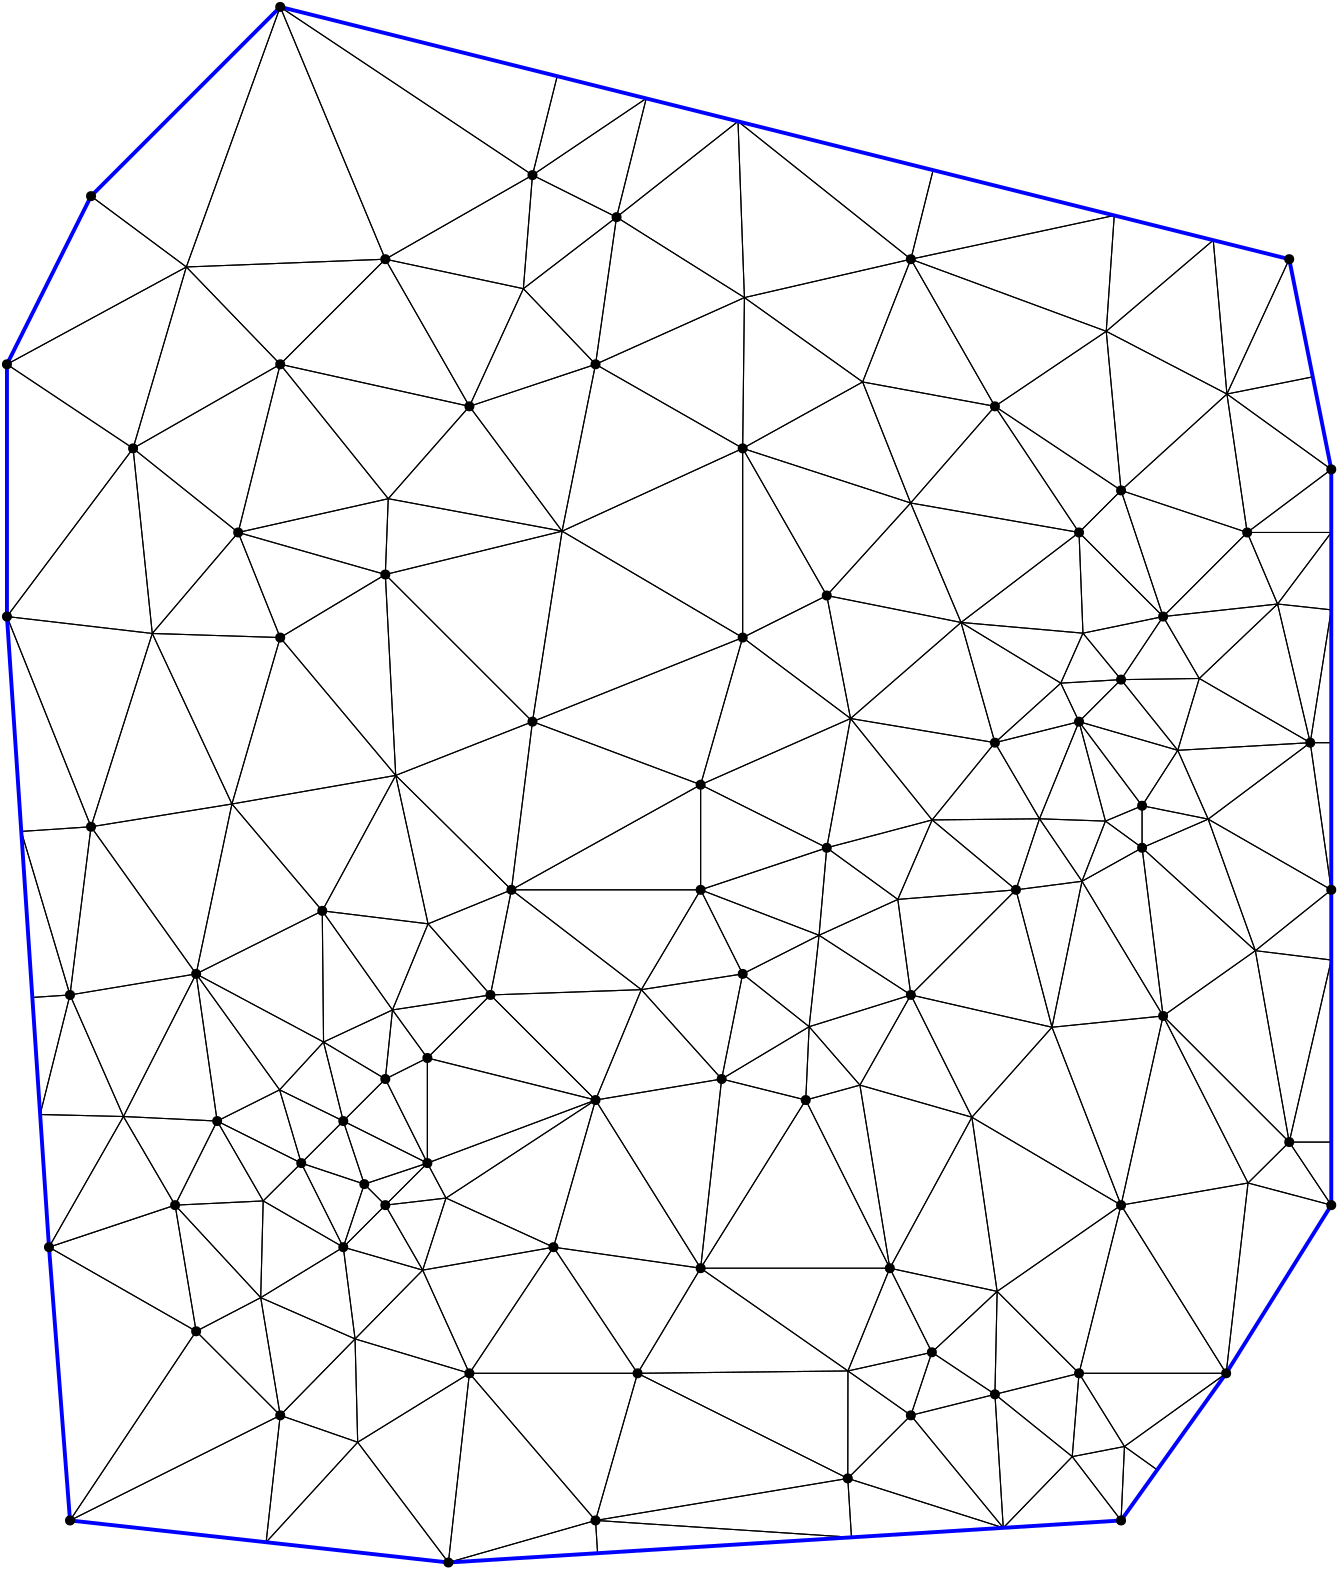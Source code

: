 <?xml version="1.0"?>
<!DOCTYPE ipe SYSTEM "ipe.dtd">
<ipe version="70218" creator="Ipe 7.2.24">
<info created="D:20221020151441" modified="D:20221020151441"/>
<ipestyle name="basic">
<symbol name="mark/disk(sx)" transformations="translations">
<path fill="sym-stroke">
0.6 0 0 0.6 0 0 e
</path>
</symbol>
<anglesize name="22.5 deg" value="22.5"/>
<anglesize name="30 deg" value="30"/>
<anglesize name="45 deg" value="45"/>
<anglesize name="60 deg" value="60"/>
<anglesize name="90 deg" value="90"/>
<arrowsize name="large" value="10"/>
<arrowsize name="small" value="5"/>
<arrowsize name="tiny" value="3"/>
<color name="blue" value="0 0 1"/>
<color name="gray" value="0.745"/>
<color name="green" value="0 1 0"/>
<color name="red" value="1 0 0"/>
<color name="pink" value="1 0.753 0.796"/>
<pen name="heavier" value="0.8"/>
<pen name="fat" value="1.4"/>
<pen name="ultrafat" value="2"/>
<gridsize name="16 pts (~6 mm)" value="16"/>
<gridsize name="32 pts (~12 mm)" value="32"/>
<gridsize name="4 pts" value="4"/>
<gridsize name="8 pts (~3 mm)" value="8"/>
<opacity name="10%" value="0.1"/>
<opacity name="25%" value="0.25"/>
<opacity name="50%" value="0.5"/>
<opacity name="75%" value="0.75"/>
<symbolsize name="large" value="5"/>
<symbolsize name="small" value="2"/>
<symbolsize name="tiny" value="1.1"/>
<textsize name="huge" value="\huge"/>
<textsize name="large" value="\large"/>
<textsize name="small" value="\small"/>
<textsize name="tiny" value="	iny"/>
<tiling name="falling" angle="-60" step="4" width="1"/>
<tiling name="rising" angle="30" step="4" width="1"/>
</ipestyle>
<page>
<layer name="hull"/>
<layer name="constraints"/>
<layer name="triangulation"/>
<layer name="obtuse"/>
<layer name="blub"/>
<layer name="problems"/>
<view layers="hull constraints triangulation obtuse blub" active="triangulation"/>
<path layer="triangulation" stroke="black">
152.216 400.649 m 
144.649 408.216 l 
</path>
<path layer="triangulation" stroke="black">
144.649 408.216 m 
137.081 385.514 l 
</path>
<path layer="triangulation" stroke="black">
137.081 385.514 m 
152.216 400.649 l 
</path>
<path layer="triangulation" stroke="black">
142.264 315.29 m 
174.919 272 l 
</path>
<path layer="triangulation" stroke="black">
174.919 272 m 
182.486 340.108 l 
</path>
<path layer="triangulation" stroke="black">
182.486 340.108 m 
142.264 315.29 l 
</path>
<path layer="triangulation" stroke="black">
109.303 279.291 m 
114.378 324.973 l 
</path>
<path layer="triangulation" stroke="black">
114.378 324.973 m 
38.7027 287.135 l 
</path>
<path layer="triangulation" stroke="black">
38.7027 287.135 m 
109.303 279.291 l 
</path>
<path layer="triangulation" stroke="black">
243.027 340.108 m 
182.486 340.108 l 
</path>
<path layer="triangulation" stroke="black">
182.486 340.108 m 
227.892 287.135 l 
</path>
<path layer="triangulation" stroke="black">
227.892 287.135 m 
243.027 340.108 l 
</path>
<path layer="triangulation" stroke="black">
399.503 310.113 m 
371.676 332.541 l 
</path>
<path layer="triangulation" stroke="black">
371.676 332.541 m 
374.679 284.485 l 
</path>
<path layer="triangulation" stroke="black">
374.679 284.485 m 
399.503 310.113 l 
</path>
<path layer="triangulation" stroke="black">
152.216 627.676 m 
205.189 574.703 l 
</path>
<path layer="triangulation" stroke="black">
205.189 574.703 m 
215.852 643.283 l 
</path>
<path layer="triangulation" stroke="black">
215.852 643.283 m 
152.216 627.676 l 
</path>
<path layer="triangulation" stroke="black">
107.354 367.35 m 
76.5405 400.649 l 
</path>
<path layer="triangulation" stroke="black">
76.5405 400.649 m 
84.1081 355.243 l 
</path>
<path layer="triangulation" stroke="black">
84.1081 355.243 m 
107.354 367.35 l 
</path>
<path layer="triangulation" stroke="black">
303.568 438.486 m 
273.297 446.054 l 
</path>
<path layer="triangulation" stroke="black">
273.297 446.054 m 
265.73 377.946 l 
</path>
<path layer="triangulation" stroke="black">
265.73 377.946 m 
303.568 438.486 l 
</path>
<path layer="triangulation" stroke="black">
212.757 385.514 m 
182.486 340.108 l 
</path>
<path layer="triangulation" stroke="black">
182.486 340.108 m 
243.027 340.108 l 
</path>
<path layer="triangulation" stroke="black">
243.027 340.108 m 
212.757 385.514 l 
</path>
<path layer="triangulation" stroke="black">
155.961 555.36 m 
197.622 514.162 l 
</path>
<path layer="triangulation" stroke="black">
197.622 514.162 m 
205.189 574.703 l 
</path>
<path layer="triangulation" stroke="black">
205.189 574.703 m 
155.961 555.36 l 
</path>
<path layer="triangulation" stroke="black">
84.1081 483.892 m 
38.7027 476.324 l 
</path>
<path layer="triangulation" stroke="black">
38.7027 476.324 m 
57.9382 432.55 l 
</path>
<path layer="triangulation" stroke="black">
57.9382 432.55 m 
84.1081 483.892 l 
</path>
<path layer="triangulation" stroke="black">
244.377 478.222 m 
273.297 446.054 l 
</path>
<path layer="triangulation" stroke="black">
273.297 446.054 m 
280.865 483.892 l 
</path>
<path layer="triangulation" stroke="black">
280.865 483.892 m 
244.377 478.222 l 
</path>
<path layer="triangulation" stroke="black">
114.153 442.157 m 
91.6757 430.919 l 
</path>
<path layer="triangulation" stroke="black">
91.6757 430.919 m 
121.946 415.784 l 
</path>
<path layer="triangulation" stroke="black">
121.946 415.784 m 
114.153 442.157 l 
</path>
<path layer="triangulation" stroke="black">
363.381 432.293 m 
392.217 464.688 l 
</path>
<path layer="triangulation" stroke="black">
392.217 464.688 m 
341.405 476.324 l 
</path>
<path layer="triangulation" stroke="black">
341.405 476.324 m 
363.381 432.293 l 
</path>
<path layer="triangulation" stroke="black">
141.322 352.489 m 
107.354 367.35 l 
</path>
<path layer="triangulation" stroke="black">
107.354 367.35 m 
114.378 324.973 l 
</path>
<path layer="triangulation" stroke="black">
114.378 324.973 m 
141.322 352.489 l 
</path>
<path layer="triangulation" stroke="black">
61.4054 673.081 m 
114.378 703.351 l 
</path>
<path layer="triangulation" stroke="black">
114.378 703.351 m 
80.5808 738.391 l 
</path>
<path layer="triangulation" stroke="black">
80.5808 738.391 m 
61.4054 673.081 l 
</path>
<path layer="triangulation" stroke="black">
16 703.351 m 
16 612.541 l 
</path>
<path layer="triangulation" stroke="black">
16 612.541 m 
61.4054 673.081 l 
</path>
<path layer="triangulation" stroke="black">
61.4054 673.081 m 
16 703.351 l 
</path>
<path layer="triangulation" stroke="black">
411.747 715.225 m 
371.676 688.216 l 
</path>
<path layer="triangulation" stroke="black">
371.676 688.216 m 
417.081 657.946 l 
</path>
<path layer="triangulation" stroke="black">
417.081 657.946 m 
411.747 715.225 l 
</path>
<path layer="triangulation" stroke="black">
235.459 756.324 m 
279.183 790.799 l 
</path>
<path layer="triangulation" stroke="black">
279.183 790.799 m 
246.143 799.059 l 
</path>
<path layer="triangulation" stroke="black">
246.143 799.059 m 
235.459 756.324 l 
</path>
<path layer="triangulation" stroke="black">
244.377 478.222 m 
280.865 483.892 l 
</path>
<path layer="triangulation" stroke="black">
280.865 483.892 m 
265.73 514.162 l 
</path>
<path layer="triangulation" stroke="black">
265.73 514.162 m 
244.377 478.222 l 
</path>
<path layer="triangulation" stroke="black">
281.491 727.367 m 
280.865 673.081 l 
</path>
<path layer="triangulation" stroke="black">
280.865 673.081 m 
324.05 696.991 l 
</path>
<path layer="triangulation" stroke="black">
324.05 696.991 m 
281.491 727.367 l 
</path>
<path layer="triangulation" stroke="black">
455.195 692.655 m 
477.622 741.189 l 
</path>
<path layer="triangulation" stroke="black">
477.622 741.189 m 
450.268 748.028 l 
</path>
<path layer="triangulation" stroke="black">
450.268 748.028 m 
455.195 692.655 l 
</path>
<path layer="triangulation" stroke="black">
437.498 564.387 m 
448.443 539.614 l 
</path>
<path layer="triangulation" stroke="black">
448.443 539.614 m 
485.189 567.135 l 
</path>
<path layer="triangulation" stroke="black">
485.189 567.135 m 
437.498 564.387 l 
</path>
<path layer="triangulation" stroke="black">
473.421 617.056 m 
492.757 614.953 l 
</path>
<path layer="triangulation" stroke="black">
492.757 614.953 m 
492.757 642.811 l 
</path>
<path layer="triangulation" stroke="black">
492.757 642.811 m 
473.421 617.056 l 
</path>
<path layer="triangulation" stroke="black">
341.329 653.423 m 
324.05 696.991 l 
</path>
<path layer="triangulation" stroke="black">
324.05 696.991 m 
280.865 673.081 l 
</path>
<path layer="triangulation" stroke="black">
280.865 673.081 m 
341.329 653.423 l 
</path>
<path layer="triangulation" stroke="black">
455.195 692.655 m 
492.757 665.514 l 
</path>
<path layer="triangulation" stroke="black">
492.757 665.514 m 
486.093 698.834 l 
</path>
<path layer="triangulation" stroke="black">
486.093 698.834 m 
455.195 692.655 l 
</path>
<path layer="triangulation" stroke="black">
167.351 453.622 m 
167.351 415.784 l 
</path>
<path layer="triangulation" stroke="black">
167.351 415.784 m 
227.892 438.486 l 
</path>
<path layer="triangulation" stroke="black">
227.892 438.486 m 
167.351 453.622 l 
</path>
<path layer="triangulation" stroke="black">
265.73 377.946 m 
333.838 377.946 l 
</path>
<path layer="triangulation" stroke="black">
333.838 377.946 m 
303.568 438.486 l 
</path>
<path layer="triangulation" stroke="black">
303.568 438.486 m 
265.73 377.946 l 
</path>
<path layer="triangulation" stroke="black">
401.946 340.108 m 
417.081 400.649 l 
</path>
<path layer="triangulation" stroke="black">
417.081 400.649 m 
372.468 369.595 l 
</path>
<path layer="triangulation" stroke="black">
372.468 369.595 m 
401.946 340.108 l 
</path>
<path layer="triangulation" stroke="black">
318.76 340.957 m 
318.703 302.27 l 
</path>
<path layer="triangulation" stroke="black">
318.703 302.27 m 
341.405 324.973 l 
</path>
<path layer="triangulation" stroke="black">
341.405 324.973 m 
318.76 340.957 l 
</path>
<path layer="triangulation" stroke="black">
372.468 369.595 m 
333.838 377.946 l 
</path>
<path layer="triangulation" stroke="black">
333.838 377.946 m 
348.973 347.676 l 
</path>
<path layer="triangulation" stroke="black">
348.973 347.676 m 
372.468 369.595 l 
</path>
<path layer="triangulation" stroke="black">
401.946 340.108 m 
372.468 369.595 l 
</path>
<path layer="triangulation" stroke="black">
372.468 369.595 m 
371.676 332.541 l 
</path>
<path layer="triangulation" stroke="black">
371.676 332.541 m 
401.946 340.108 l 
</path>
<path layer="triangulation" stroke="black">
318.76 340.957 m 
265.73 377.946 l 
</path>
<path layer="triangulation" stroke="black">
265.73 377.946 m 
243.027 340.108 l 
</path>
<path layer="triangulation" stroke="black">
243.027 340.108 m 
318.76 340.957 l 
</path>
<path layer="triangulation" stroke="black">
84.1081 355.243 m 
38.7027 287.135 l 
</path>
<path layer="triangulation" stroke="black">
38.7027 287.135 m 
114.378 324.973 l 
</path>
<path layer="triangulation" stroke="black">
114.378 324.973 m 
84.1081 355.243 l 
</path>
<path layer="triangulation" stroke="black">
165.669 377.249 m 
141.322 352.489 l 
</path>
<path layer="triangulation" stroke="black">
141.322 352.489 m 
182.486 340.108 l 
</path>
<path layer="triangulation" stroke="black">
182.486 340.108 m 
165.669 377.249 l 
</path>
<path layer="triangulation" stroke="black">
91.6757 430.919 m 
84.1081 483.892 l 
</path>
<path layer="triangulation" stroke="black">
84.1081 483.892 m 
57.9382 432.55 l 
</path>
<path layer="triangulation" stroke="black">
57.9382 432.55 m 
91.6757 430.919 l 
</path>
<path layer="triangulation" stroke="black">
57.9382 432.55 m 
31.1351 385.514 l 
</path>
<path layer="triangulation" stroke="black">
31.1351 385.514 m 
76.5405 400.649 l 
</path>
<path layer="triangulation" stroke="black">
76.5405 400.649 m 
57.9382 432.55 l 
</path>
<path layer="triangulation" stroke="black">
31.1351 385.514 m 
84.1081 355.243 l 
</path>
<path layer="triangulation" stroke="black">
84.1081 355.243 m 
76.5405 400.649 l 
</path>
<path layer="triangulation" stroke="black">
76.5405 400.649 m 
31.1351 385.514 l 
</path>
<path layer="triangulation" stroke="black">
31.1351 385.514 m 
38.7027 287.135 l 
</path>
<path layer="triangulation" stroke="black">
38.7027 287.135 m 
84.1081 355.243 l 
</path>
<path layer="triangulation" stroke="black">
84.1081 355.243 m 
31.1351 385.514 l 
</path>
<path layer="triangulation" stroke="black">
165.669 377.249 m 
174.058 403.198 l 
</path>
<path layer="triangulation" stroke="black">
174.058 403.198 m 
152.216 400.649 l 
</path>
<path layer="triangulation" stroke="black">
152.216 400.649 m 
165.669 377.249 l 
</path>
<path layer="triangulation" stroke="black">
108.247 402.167 m 
76.5405 400.649 l 
</path>
<path layer="triangulation" stroke="black">
76.5405 400.649 m 
107.354 367.35 l 
</path>
<path layer="triangulation" stroke="black">
107.354 367.35 m 
108.247 402.167 l 
</path>
<path layer="triangulation" stroke="black">
273.297 446.054 m 
227.892 438.486 l 
</path>
<path layer="triangulation" stroke="black">
227.892 438.486 m 
265.73 377.946 l 
</path>
<path layer="triangulation" stroke="black">
265.73 377.946 m 
273.297 446.054 l 
</path>
<path layer="triangulation" stroke="black">
167.351 453.622 m 
152.216 446.054 l 
</path>
<path layer="triangulation" stroke="black">
152.216 446.054 m 
167.351 415.784 l 
</path>
<path layer="triangulation" stroke="black">
167.351 415.784 m 
167.351 453.622 l 
</path>
<path layer="triangulation" stroke="black">
318.76 340.957 m 
243.027 340.108 l 
</path>
<path layer="triangulation" stroke="black">
243.027 340.108 m 
318.703 302.27 l 
</path>
<path layer="triangulation" stroke="black">
318.703 302.27 m 
318.76 340.957 l 
</path>
<path layer="triangulation" stroke="black">
182.486 340.108 m 
174.919 272 l 
</path>
<path layer="triangulation" stroke="black">
174.919 272 m 
227.892 287.135 l 
</path>
<path layer="triangulation" stroke="black">
227.892 287.135 m 
182.486 340.108 l 
</path>
<path layer="triangulation" stroke="black">
154.79 470.926 m 
152.216 446.054 l 
</path>
<path layer="triangulation" stroke="black">
152.216 446.054 m 
167.351 453.622 l 
</path>
<path layer="triangulation" stroke="black">
167.351 453.622 m 
154.79 470.926 l 
</path>
<path layer="triangulation" stroke="black">
167.599 501.922 m 
190.054 476.324 l 
</path>
<path layer="triangulation" stroke="black">
190.054 476.324 m 
197.622 514.162 l 
</path>
<path layer="triangulation" stroke="black">
197.622 514.162 m 
167.599 501.922 l 
</path>
<path layer="triangulation" stroke="black">
167.351 453.622 m 
227.892 438.486 l 
</path>
<path layer="triangulation" stroke="black">
227.892 438.486 m 
190.054 476.324 l 
</path>
<path layer="triangulation" stroke="black">
190.054 476.324 m 
167.351 453.622 l 
</path>
<path layer="triangulation" stroke="black">
212.757 385.514 m 
265.73 377.946 l 
</path>
<path layer="triangulation" stroke="black">
265.73 377.946 m 
227.892 438.486 l 
</path>
<path layer="triangulation" stroke="black">
227.892 438.486 m 
212.757 385.514 l 
</path>
<path layer="triangulation" stroke="black">
174.058 403.198 m 
212.757 385.514 l 
</path>
<path layer="triangulation" stroke="black">
212.757 385.514 m 
227.892 438.486 l 
</path>
<path layer="triangulation" stroke="black">
227.892 438.486 m 
174.058 403.198 l 
</path>
<path layer="triangulation" stroke="black">
174.058 403.198 m 
227.892 438.486 l 
</path>
<path layer="triangulation" stroke="black">
227.892 438.486 m 
167.351 415.784 l 
</path>
<path layer="triangulation" stroke="black">
167.351 415.784 m 
174.058 403.198 l 
</path>
<path layer="triangulation" stroke="black">
141.322 352.489 m 
165.669 377.249 l 
</path>
<path layer="triangulation" stroke="black">
165.669 377.249 m 
137.081 385.514 l 
</path>
<path layer="triangulation" stroke="black">
137.081 385.514 m 
141.322 352.489 l 
</path>
<path layer="triangulation" stroke="black">
167.351 415.784 m 
152.216 446.054 l 
</path>
<path layer="triangulation" stroke="black">
152.216 446.054 m 
137.081 430.919 l 
</path>
<path layer="triangulation" stroke="black">
137.081 430.919 m 
167.351 415.784 l 
</path>
<path layer="triangulation" stroke="black">
121.946 415.784 m 
144.649 408.216 l 
</path>
<path layer="triangulation" stroke="black">
144.649 408.216 m 
137.081 430.919 l 
</path>
<path layer="triangulation" stroke="black">
137.081 430.919 m 
121.946 415.784 l 
</path>
<path layer="triangulation" stroke="black">
152.216 400.649 m 
167.351 415.784 l 
</path>
<path layer="triangulation" stroke="black">
167.351 415.784 m 
144.649 408.216 l 
</path>
<path layer="triangulation" stroke="black">
144.649 408.216 m 
152.216 400.649 l 
</path>
<path layer="triangulation" stroke="black">
121.946 415.784 m 
137.081 430.919 l 
</path>
<path layer="triangulation" stroke="black">
137.081 430.919 m 
114.153 442.157 l 
</path>
<path layer="triangulation" stroke="black">
114.153 442.157 m 
121.946 415.784 l 
</path>
<path layer="triangulation" stroke="black">
144.649 408.216 m 
167.351 415.784 l 
</path>
<path layer="triangulation" stroke="black">
167.351 415.784 m 
137.081 430.919 l 
</path>
<path layer="triangulation" stroke="black">
137.081 430.919 m 
144.649 408.216 l 
</path>
<path layer="triangulation" stroke="black">
76.5405 400.649 m 
108.247 402.167 l 
</path>
<path layer="triangulation" stroke="black">
108.247 402.167 m 
91.6757 430.919 l 
</path>
<path layer="triangulation" stroke="black">
91.6757 430.919 m 
76.5405 400.649 l 
</path>
<path layer="triangulation" stroke="black">
137.081 385.514 m 
144.649 408.216 l 
</path>
<path layer="triangulation" stroke="black">
144.649 408.216 m 
121.946 415.784 l 
</path>
<path layer="triangulation" stroke="black">
121.946 415.784 m 
137.081 385.514 l 
</path>
<path layer="triangulation" stroke="black">
16 612.541 m 
21.1567 535.191 l 
</path>
<path layer="triangulation" stroke="black">
21.1567 535.191 m 
46.2703 536.865 l 
</path>
<path layer="triangulation" stroke="black">
46.2703 536.865 m 
16 612.541 l 
</path>
<path layer="triangulation" stroke="black">
27.951 433.275 m 
31.1351 385.514 l 
</path>
<path layer="triangulation" stroke="black">
31.1351 385.514 m 
57.9382 432.55 l 
</path>
<path layer="triangulation" stroke="black">
57.9382 432.55 m 
27.951 433.275 l 
</path>
<path layer="triangulation" stroke="black">
167.599 501.922 m 
154.79 470.926 l 
</path>
<path layer="triangulation" stroke="black">
154.79 470.926 m 
190.054 476.324 l 
</path>
<path layer="triangulation" stroke="black">
190.054 476.324 m 
167.599 501.922 l 
</path>
<path layer="triangulation" stroke="black">
80.5808 738.391 m 
152.216 741.189 l 
</path>
<path layer="triangulation" stroke="black">
152.216 741.189 m 
114.378 832 l 
</path>
<path layer="triangulation" stroke="black">
114.378 832 m 
80.5808 738.391 l 
</path>
<path layer="triangulation" stroke="black">
154.79 470.926 m 
129.514 506.595 l 
</path>
<path layer="triangulation" stroke="black">
129.514 506.595 m 
129.977 459.371 l 
</path>
<path layer="triangulation" stroke="black">
129.977 459.371 m 
154.79 470.926 l 
</path>
<path layer="triangulation" stroke="black">
46.2703 536.865 m 
38.7027 476.324 l 
</path>
<path layer="triangulation" stroke="black">
38.7027 476.324 m 
84.1081 483.892 l 
</path>
<path layer="triangulation" stroke="black">
84.1081 483.892 m 
46.2703 536.865 l 
</path>
<path layer="triangulation" stroke="black">
68.3226 606.445 m 
16 612.541 l 
</path>
<path layer="triangulation" stroke="black">
16 612.541 m 
46.2703 536.865 l 
</path>
<path layer="triangulation" stroke="black">
46.2703 536.865 m 
68.3226 606.445 l 
</path>
<path layer="triangulation" stroke="black">
68.3226 606.445 m 
61.4054 673.081 l 
</path>
<path layer="triangulation" stroke="black">
61.4054 673.081 m 
16 612.541 l 
</path>
<path layer="triangulation" stroke="black">
16 612.541 m 
68.3226 606.445 l 
</path>
<path layer="triangulation" stroke="black">
152.216 741.189 m 
205.189 771.459 l 
</path>
<path layer="triangulation" stroke="black">
205.189 771.459 m 
114.378 832 l 
</path>
<path layer="triangulation" stroke="black">
114.378 832 m 
152.216 741.189 l 
</path>
<path layer="triangulation" stroke="black">
99.2432 642.811 m 
114.378 703.351 l 
</path>
<path layer="triangulation" stroke="black">
114.378 703.351 m 
61.4054 673.081 l 
</path>
<path layer="triangulation" stroke="black">
61.4054 673.081 m 
99.2432 642.811 l 
</path>
<path layer="triangulation" stroke="black">
201.912 730.567 m 
227.892 703.351 l 
</path>
<path layer="triangulation" stroke="black">
227.892 703.351 m 
235.459 756.324 l 
</path>
<path layer="triangulation" stroke="black">
235.459 756.324 m 
201.912 730.567 l 
</path>
<path layer="triangulation" stroke="black">
80.5808 738.391 m 
16 703.351 l 
</path>
<path layer="triangulation" stroke="black">
16 703.351 m 
61.4054 673.081 l 
</path>
<path layer="triangulation" stroke="black">
61.4054 673.081 m 
80.5808 738.391 l 
</path>
<path layer="triangulation" stroke="black">
152.216 741.189 m 
182.486 688.216 l 
</path>
<path layer="triangulation" stroke="black">
182.486 688.216 m 
201.912 730.567 l 
</path>
<path layer="triangulation" stroke="black">
201.912 730.567 m 
152.216 741.189 l 
</path>
<path layer="triangulation" stroke="black">
205.189 574.703 m 
265.73 552 l 
</path>
<path layer="triangulation" stroke="black">
265.73 552 m 
280.865 604.973 l 
</path>
<path layer="triangulation" stroke="black">
280.865 604.973 m 
205.189 574.703 l 
</path>
<path layer="triangulation" stroke="black">
46.2703 763.892 m 
80.5808 738.391 l 
</path>
<path layer="triangulation" stroke="black">
80.5808 738.391 m 
114.378 832 l 
</path>
<path layer="triangulation" stroke="black">
114.378 832 m 
46.2703 763.892 l 
</path>
<path layer="triangulation" stroke="black">
114.378 703.351 m 
182.486 688.216 l 
</path>
<path layer="triangulation" stroke="black">
182.486 688.216 m 
152.216 741.189 l 
</path>
<path layer="triangulation" stroke="black">
152.216 741.189 m 
114.378 703.351 l 
</path>
<path layer="triangulation" stroke="black">
99.2432 642.811 m 
152.216 627.676 l 
</path>
<path layer="triangulation" stroke="black">
152.216 627.676 m 
153.267 654.969 l 
</path>
<path layer="triangulation" stroke="black">
153.267 654.969 m 
99.2432 642.811 l 
</path>
<path layer="triangulation" stroke="black">
244.377 478.222 m 
190.054 476.324 l 
</path>
<path layer="triangulation" stroke="black">
190.054 476.324 m 
227.892 438.486 l 
</path>
<path layer="triangulation" stroke="black">
227.892 438.486 m 
244.377 478.222 l 
</path>
<path layer="triangulation" stroke="black">
153.267 654.969 m 
152.216 627.676 l 
</path>
<path layer="triangulation" stroke="black">
152.216 627.676 m 
215.852 643.283 l 
</path>
<path layer="triangulation" stroke="black">
215.852 643.283 m 
153.267 654.969 l 
</path>
<path layer="triangulation" stroke="black">
129.514 506.595 m 
96.9955 545.066 l 
</path>
<path layer="triangulation" stroke="black">
96.9955 545.066 m 
84.1081 483.892 l 
</path>
<path layer="triangulation" stroke="black">
84.1081 483.892 m 
129.514 506.595 l 
</path>
<path layer="triangulation" stroke="black">
99.2432 642.811 m 
114.378 604.973 l 
</path>
<path layer="triangulation" stroke="black">
114.378 604.973 m 
152.216 627.676 l 
</path>
<path layer="triangulation" stroke="black">
152.216 627.676 m 
99.2432 642.811 l 
</path>
<path layer="triangulation" stroke="black">
99.2432 642.811 m 
61.4054 673.081 l 
</path>
<path layer="triangulation" stroke="black">
61.4054 673.081 m 
68.3226 606.445 l 
</path>
<path layer="triangulation" stroke="black">
68.3226 606.445 m 
99.2432 642.811 l 
</path>
<path layer="triangulation" stroke="black">
215.852 643.283 m 
205.189 574.703 l 
</path>
<path layer="triangulation" stroke="black">
205.189 574.703 m 
280.865 604.973 l 
</path>
<path layer="triangulation" stroke="black">
280.865 604.973 m 
215.852 643.283 l 
</path>
<path layer="triangulation" stroke="black">
152.216 627.676 m 
114.378 604.973 l 
</path>
<path layer="triangulation" stroke="black">
114.378 604.973 m 
155.961 555.36 l 
</path>
<path layer="triangulation" stroke="black">
155.961 555.36 m 
152.216 627.676 l 
</path>
<path layer="triangulation" stroke="black">
244.377 478.222 m 
197.622 514.162 l 
</path>
<path layer="triangulation" stroke="black">
197.622 514.162 m 
190.054 476.324 l 
</path>
<path layer="triangulation" stroke="black">
190.054 476.324 m 
244.377 478.222 l 
</path>
<path layer="triangulation" stroke="black">
155.961 555.36 m 
114.378 604.973 l 
</path>
<path layer="triangulation" stroke="black">
114.378 604.973 m 
96.9955 545.066 l 
</path>
<path layer="triangulation" stroke="black">
96.9955 545.066 m 
155.961 555.36 l 
</path>
<path layer="triangulation" stroke="black">
96.9955 545.066 m 
129.514 506.595 l 
</path>
<path layer="triangulation" stroke="black">
129.514 506.595 m 
155.961 555.36 l 
</path>
<path layer="triangulation" stroke="black">
155.961 555.36 m 
96.9955 545.066 l 
</path>
<path layer="triangulation" stroke="black">
84.1081 483.892 m 
114.153 442.157 l 
</path>
<path layer="triangulation" stroke="black">
114.153 442.157 m 
129.977 459.371 l 
</path>
<path layer="triangulation" stroke="black">
129.977 459.371 m 
84.1081 483.892 l 
</path>
<path layer="triangulation" stroke="black">
403.364 606.556 m 
401.946 642.811 l 
</path>
<path layer="triangulation" stroke="black">
401.946 642.811 m 
359.478 610.415 l 
</path>
<path layer="triangulation" stroke="black">
359.478 610.415 m 
403.364 606.556 l 
</path>
<path layer="triangulation" stroke="black">
323.07 443.859 m 
304.791 464.885 l 
</path>
<path layer="triangulation" stroke="black">
304.791 464.885 m 
303.568 438.486 l 
</path>
<path layer="triangulation" stroke="black">
303.568 438.486 m 
323.07 443.859 l 
</path>
<path layer="triangulation" stroke="black">
319.693 575.836 m 
265.73 552 l 
</path>
<path layer="triangulation" stroke="black">
265.73 552 m 
311.135 529.297 l 
</path>
<path layer="triangulation" stroke="black">
311.135 529.297 m 
319.693 575.836 l 
</path>
<path layer="triangulation" stroke="black">
205.189 574.703 m 
197.622 514.162 l 
</path>
<path layer="triangulation" stroke="black">
197.622 514.162 m 
265.73 552 l 
</path>
<path layer="triangulation" stroke="black">
265.73 552 m 
205.189 574.703 l 
</path>
<path layer="triangulation" stroke="black">
359.478 610.415 m 
311.135 620.108 l 
</path>
<path layer="triangulation" stroke="black">
311.135 620.108 m 
319.693 575.836 l 
</path>
<path layer="triangulation" stroke="black">
319.693 575.836 m 
359.478 610.415 l 
</path>
<path layer="triangulation" stroke="black">
227.892 703.351 m 
182.486 688.216 l 
</path>
<path layer="triangulation" stroke="black">
182.486 688.216 m 
215.852 643.283 l 
</path>
<path layer="triangulation" stroke="black">
215.852 643.283 m 
227.892 703.351 l 
</path>
<path layer="triangulation" stroke="black">
280.865 604.973 m 
311.135 620.108 l 
</path>
<path layer="triangulation" stroke="black">
311.135 620.108 m 
280.865 673.081 l 
</path>
<path layer="triangulation" stroke="black">
280.865 673.081 m 
280.865 604.973 l 
</path>
<path layer="triangulation" stroke="black">
280.865 604.973 m 
265.73 552 l 
</path>
<path layer="triangulation" stroke="black">
265.73 552 m 
319.693 575.836 l 
</path>
<path layer="triangulation" stroke="black">
319.693 575.836 m 
280.865 604.973 l 
</path>
<path layer="triangulation" stroke="black">
215.852 643.283 m 
280.865 673.081 l 
</path>
<path layer="triangulation" stroke="black">
280.865 673.081 m 
227.892 703.351 l 
</path>
<path layer="triangulation" stroke="black">
227.892 703.351 m 
215.852 643.283 l 
</path>
<path layer="triangulation" stroke="black">
492.757 665.514 m 
455.195 692.655 l 
</path>
<path layer="triangulation" stroke="black">
455.195 692.655 m 
462.486 642.811 l 
</path>
<path layer="triangulation" stroke="black">
462.486 642.811 m 
492.757 665.514 l 
</path>
<path layer="triangulation" stroke="black">
414.63 756.937 m 
341.405 741.189 l 
</path>
<path layer="triangulation" stroke="black">
341.405 741.189 m 
411.747 715.225 l 
</path>
<path layer="triangulation" stroke="black">
411.747 715.225 m 
414.63 756.937 l 
</path>
<path layer="triangulation" stroke="black">
281.491 727.367 m 
227.892 703.351 l 
</path>
<path layer="triangulation" stroke="black">
227.892 703.351 m 
280.865 673.081 l 
</path>
<path layer="triangulation" stroke="black">
280.865 673.081 m 
281.491 727.367 l 
</path>
<path layer="triangulation" stroke="black">
281.491 727.367 m 
235.459 756.324 l 
</path>
<path layer="triangulation" stroke="black">
235.459 756.324 m 
227.892 703.351 l 
</path>
<path layer="triangulation" stroke="black">
227.892 703.351 m 
281.491 727.367 l 
</path>
<path layer="triangulation" stroke="black">
205.189 771.459 m 
201.912 730.567 l 
</path>
<path layer="triangulation" stroke="black">
201.912 730.567 m 
235.459 756.324 l 
</path>
<path layer="triangulation" stroke="black">
235.459 756.324 m 
205.189 771.459 l 
</path>
<path layer="triangulation" stroke="black">
492.757 642.811 m 
492.757 665.514 l 
</path>
<path layer="triangulation" stroke="black">
492.757 665.514 m 
462.486 642.811 l 
</path>
<path layer="triangulation" stroke="black">
462.486 642.811 m 
492.757 642.811 l 
</path>
<path layer="triangulation" stroke="black">
324.05 696.991 m 
371.676 688.216 l 
</path>
<path layer="triangulation" stroke="black">
371.676 688.216 m 
341.405 741.189 l 
</path>
<path layer="triangulation" stroke="black">
341.405 741.189 m 
324.05 696.991 l 
</path>
<path layer="triangulation" stroke="black">
341.329 653.423 m 
359.478 610.415 l 
</path>
<path layer="triangulation" stroke="black">
359.478 610.415 m 
401.946 642.811 l 
</path>
<path layer="triangulation" stroke="black">
401.946 642.811 m 
341.329 653.423 l 
</path>
<path layer="triangulation" stroke="black">
403.364 606.556 m 
417.081 589.838 l 
</path>
<path layer="triangulation" stroke="black">
417.081 589.838 m 
432.216 612.541 l 
</path>
<path layer="triangulation" stroke="black">
432.216 612.541 m 
403.364 606.556 l 
</path>
<path layer="triangulation" stroke="black">
417.081 657.946 m 
371.676 688.216 l 
</path>
<path layer="triangulation" stroke="black">
371.676 688.216 m 
401.946 642.811 l 
</path>
<path layer="triangulation" stroke="black">
401.946 642.811 m 
417.081 657.946 l 
</path>
<path layer="triangulation" stroke="black">
401.946 642.811 m 
432.216 612.541 l 
</path>
<path layer="triangulation" stroke="black">
432.216 612.541 m 
417.081 657.946 l 
</path>
<path layer="triangulation" stroke="black">
417.081 657.946 m 
401.946 642.811 l 
</path>
<path layer="triangulation" stroke="black">
437.498 564.387 m 
417.081 589.838 l 
</path>
<path layer="triangulation" stroke="black">
417.081 589.838 m 
401.946 574.703 l 
</path>
<path layer="triangulation" stroke="black">
401.946 574.703 m 
437.498 564.387 l 
</path>
<path layer="triangulation" stroke="black">
401.946 574.703 m 
424.649 544.432 l 
</path>
<path layer="triangulation" stroke="black">
424.649 544.432 m 
437.498 564.387 l 
</path>
<path layer="triangulation" stroke="black">
437.498 564.387 m 
401.946 574.703 l 
</path>
<path layer="triangulation" stroke="black">
462.486 642.811 m 
417.081 657.946 l 
</path>
<path layer="triangulation" stroke="black">
417.081 657.946 m 
432.216 612.541 l 
</path>
<path layer="triangulation" stroke="black">
432.216 612.541 m 
462.486 642.811 l 
</path>
<path layer="triangulation" stroke="black">
473.421 617.056 m 
485.189 567.135 l 
</path>
<path layer="triangulation" stroke="black">
485.189 567.135 m 
492.757 614.953 l 
</path>
<path layer="triangulation" stroke="black">
492.757 614.953 m 
473.421 617.056 l 
</path>
<path layer="triangulation" stroke="black">
448.443 539.614 m 
492.757 514.162 l 
</path>
<path layer="triangulation" stroke="black">
492.757 514.162 m 
485.189 567.135 l 
</path>
<path layer="triangulation" stroke="black">
485.189 567.135 m 
448.443 539.614 l 
</path>
<path layer="triangulation" stroke="black">
403.364 606.556 m 
359.478 610.415 l 
</path>
<path layer="triangulation" stroke="black">
359.478 610.415 m 
395.378 588.572 l 
</path>
<path layer="triangulation" stroke="black">
395.378 588.572 m 
403.364 606.556 l 
</path>
<path layer="triangulation" stroke="black">
311.135 529.297 m 
265.73 552 l 
</path>
<path layer="triangulation" stroke="black">
265.73 552 m 
265.73 514.162 l 
</path>
<path layer="triangulation" stroke="black">
265.73 514.162 m 
311.135 529.297 l 
</path>
<path layer="triangulation" stroke="black">
371.676 567.135 m 
387.714 539.735 l 
</path>
<path layer="triangulation" stroke="black">
387.714 539.735 m 
401.946 574.703 l 
</path>
<path layer="triangulation" stroke="black">
401.946 574.703 m 
371.676 567.135 l 
</path>
<path layer="triangulation" stroke="black">
424.649 529.297 m 
448.443 539.614 l 
</path>
<path layer="triangulation" stroke="black">
448.443 539.614 m 
424.649 544.432 l 
</path>
<path layer="triangulation" stroke="black">
424.649 544.432 m 
424.649 529.297 l 
</path>
<path layer="triangulation" stroke="black">
465.429 492.257 m 
448.443 539.614 l 
</path>
<path layer="triangulation" stroke="black">
448.443 539.614 m 
424.649 529.297 l 
</path>
<path layer="triangulation" stroke="black">
424.649 529.297 m 
465.429 492.257 l 
</path>
<path layer="triangulation" stroke="black">
387.714 539.735 m 
371.676 567.135 l 
</path>
<path layer="triangulation" stroke="black">
371.676 567.135 m 
349.059 539.324 l 
</path>
<path layer="triangulation" stroke="black">
349.059 539.324 m 
387.714 539.735 l 
</path>
<path layer="triangulation" stroke="black">
492.757 488.891 m 
492.757 514.162 l 
</path>
<path layer="triangulation" stroke="black">
492.757 514.162 m 
465.429 492.257 l 
</path>
<path layer="triangulation" stroke="black">
465.429 492.257 m 
492.757 488.891 l 
</path>
<path layer="triangulation" stroke="black">
465.429 492.257 m 
432.216 468.757 l 
</path>
<path layer="triangulation" stroke="black">
432.216 468.757 m 
477.622 423.351 l 
</path>
<path layer="triangulation" stroke="black">
477.622 423.351 m 
465.429 492.257 l 
</path>
<path layer="triangulation" stroke="black">
303.568 438.486 m 
304.791 464.885 l 
</path>
<path layer="triangulation" stroke="black">
304.791 464.885 m 
273.297 446.054 l 
</path>
<path layer="triangulation" stroke="black">
273.297 446.054 m 
303.568 438.486 l 
</path>
<path layer="triangulation" stroke="black">
403.017 517.247 m 
379.243 514.162 l 
</path>
<path layer="triangulation" stroke="black">
379.243 514.162 m 
392.217 464.688 l 
</path>
<path layer="triangulation" stroke="black">
392.217 464.688 m 
403.017 517.247 l 
</path>
<path layer="triangulation" stroke="black">
424.649 529.297 m 
424.649 544.432 l 
</path>
<path layer="triangulation" stroke="black">
424.649 544.432 m 
411.458 538.903 l 
</path>
<path layer="triangulation" stroke="black">
411.458 538.903 m 
424.649 529.297 l 
</path>
<path layer="triangulation" stroke="black">
363.381 432.293 m 
341.405 476.324 l 
</path>
<path layer="triangulation" stroke="black">
341.405 476.324 m 
323.07 443.859 l 
</path>
<path layer="triangulation" stroke="black">
323.07 443.859 m 
363.381 432.293 l 
</path>
<path layer="triangulation" stroke="black">
349.059 539.324 m 
371.676 567.135 l 
</path>
<path layer="triangulation" stroke="black">
371.676 567.135 m 
319.693 575.836 l 
</path>
<path layer="triangulation" stroke="black">
319.693 575.836 m 
349.059 539.324 l 
</path>
<path layer="triangulation" stroke="black">
336.709 510.711 m 
311.135 529.297 l 
</path>
<path layer="triangulation" stroke="black">
311.135 529.297 m 
308.354 497.804 l 
</path>
<path layer="triangulation" stroke="black">
308.354 497.804 m 
336.709 510.711 l 
</path>
<path layer="triangulation" stroke="black">
319.693 575.836 m 
311.135 620.108 l 
</path>
<path layer="triangulation" stroke="black">
311.135 620.108 m 
280.865 604.973 l 
</path>
<path layer="triangulation" stroke="black">
280.865 604.973 m 
319.693 575.836 l 
</path>
<path layer="triangulation" stroke="black">
308.354 497.804 m 
265.73 514.162 l 
</path>
<path layer="triangulation" stroke="black">
265.73 514.162 m 
280.865 483.892 l 
</path>
<path layer="triangulation" stroke="black">
280.865 483.892 m 
308.354 497.804 l 
</path>
<path layer="triangulation" stroke="black">
265.73 552 m 
197.622 514.162 l 
</path>
<path layer="triangulation" stroke="black">
197.622 514.162 m 
265.73 514.162 l 
</path>
<path layer="triangulation" stroke="black">
265.73 514.162 m 
265.73 552 l 
</path>
<path layer="triangulation" stroke="black">
318.703 302.27 m 
374.679 284.485 l 
</path>
<path layer="triangulation" stroke="black">
374.679 284.485 m 
341.405 324.973 l 
</path>
<path layer="triangulation" stroke="black">
341.405 324.973 m 
318.703 302.27 l 
</path>
<path layer="triangulation" stroke="black">
374.679 284.485 m 
318.703 302.27 l 
</path>
<path layer="triangulation" stroke="black">
318.703 302.27 m 
320.028 281.069 l 
</path>
<path layer="triangulation" stroke="black">
320.028 281.069 m 
374.679 284.485 l 
</path>
<path layer="triangulation" stroke="black">
318.703 302.27 m 
243.027 340.108 l 
</path>
<path layer="triangulation" stroke="black">
243.027 340.108 m 
227.892 287.135 l 
</path>
<path layer="triangulation" stroke="black">
227.892 287.135 m 
318.703 302.27 l 
</path>
<path layer="triangulation" stroke="black">
265.73 377.946 m 
212.757 385.514 l 
</path>
<path layer="triangulation" stroke="black">
212.757 385.514 m 
243.027 340.108 l 
</path>
<path layer="triangulation" stroke="black">
243.027 340.108 m 
265.73 377.946 l 
</path>
<path layer="triangulation" stroke="black">
348.973 347.676 m 
341.405 324.973 l 
</path>
<path layer="triangulation" stroke="black">
341.405 324.973 m 
371.676 332.541 l 
</path>
<path layer="triangulation" stroke="black">
371.676 332.541 m 
348.973 347.676 l 
</path>
<path layer="triangulation" stroke="black">
348.973 347.676 m 
333.838 377.946 l 
</path>
<path layer="triangulation" stroke="black">
333.838 377.946 m 
318.76 340.957 l 
</path>
<path layer="triangulation" stroke="black">
318.76 340.957 m 
348.973 347.676 l 
</path>
<path layer="triangulation" stroke="black">
323.07 443.859 m 
303.568 438.486 l 
</path>
<path layer="triangulation" stroke="black">
303.568 438.486 m 
333.838 377.946 l 
</path>
<path layer="triangulation" stroke="black">
333.838 377.946 m 
323.07 443.859 l 
</path>
<path layer="triangulation" stroke="black">
304.791 464.885 m 
308.354 497.804 l 
</path>
<path layer="triangulation" stroke="black">
308.354 497.804 m 
280.865 483.892 l 
</path>
<path layer="triangulation" stroke="black">
280.865 483.892 m 
304.791 464.885 l 
</path>
<path layer="triangulation" stroke="black">
492.757 400.649 m 
462.785 408.621 l 
</path>
<path layer="triangulation" stroke="black">
462.785 408.621 m 
454.919 340.108 l 
</path>
<path layer="triangulation" stroke="black">
454.919 340.108 m 
492.757 400.649 l 
</path>
<path layer="triangulation" stroke="black">
392.217 464.688 m 
432.216 468.757 l 
</path>
<path layer="triangulation" stroke="black">
432.216 468.757 m 
403.017 517.247 l 
</path>
<path layer="triangulation" stroke="black">
403.017 517.247 m 
392.217 464.688 l 
</path>
<path layer="triangulation" stroke="black">
320.028 281.069 m 
227.892 287.135 l 
</path>
<path layer="triangulation" stroke="black">
227.892 287.135 m 
228.628 275.357 l 
</path>
<path layer="triangulation" stroke="black">
228.628 275.357 m 
320.028 281.069 l 
</path>
<path layer="triangulation" stroke="black">
462.785 408.621 m 
492.757 400.649 l 
</path>
<path layer="triangulation" stroke="black">
492.757 400.649 m 
477.622 423.351 l 
</path>
<path layer="triangulation" stroke="black">
477.622 423.351 m 
462.785 408.621 l 
</path>
<path layer="triangulation" stroke="black">
454.919 340.108 m 
417.081 400.649 l 
</path>
<path layer="triangulation" stroke="black">
417.081 400.649 m 
401.946 340.108 l 
</path>
<path layer="triangulation" stroke="black">
401.946 340.108 m 
454.919 340.108 l 
</path>
<path layer="triangulation" stroke="black">
462.785 408.621 m 
432.216 468.757 l 
</path>
<path layer="triangulation" stroke="black">
432.216 468.757 m 
417.081 400.649 l 
</path>
<path layer="triangulation" stroke="black">
417.081 400.649 m 
462.785 408.621 l 
</path>
<path layer="triangulation" stroke="black">
16 703.351 m 
80.5808 738.391 l 
</path>
<path layer="triangulation" stroke="black">
80.5808 738.391 m 
46.2703 763.892 l 
</path>
<path layer="triangulation" stroke="black">
46.2703 763.892 m 
16 703.351 l 
</path>
<path layer="triangulation" stroke="black">
114.378 703.351 m 
152.216 741.189 l 
</path>
<path layer="triangulation" stroke="black">
152.216 741.189 m 
80.5808 738.391 l 
</path>
<path layer="triangulation" stroke="black">
80.5808 738.391 m 
114.378 703.351 l 
</path>
<path layer="triangulation" stroke="black">
336.709 510.711 m 
308.354 497.804 l 
</path>
<path layer="triangulation" stroke="black">
308.354 497.804 m 
341.405 476.324 l 
</path>
<path layer="triangulation" stroke="black">
341.405 476.324 m 
336.709 510.711 l 
</path>
<path layer="triangulation" stroke="black">
311.135 529.297 m 
265.73 514.162 l 
</path>
<path layer="triangulation" stroke="black">
265.73 514.162 m 
308.354 497.804 l 
</path>
<path layer="triangulation" stroke="black">
308.354 497.804 m 
311.135 529.297 l 
</path>
<path layer="triangulation" stroke="black">
137.081 385.514 m 
165.669 377.249 l 
</path>
<path layer="triangulation" stroke="black">
165.669 377.249 m 
152.216 400.649 l 
</path>
<path layer="triangulation" stroke="black">
152.216 400.649 m 
137.081 385.514 l 
</path>
<path layer="triangulation" stroke="black">
182.486 340.108 m 
212.757 385.514 l 
</path>
<path layer="triangulation" stroke="black">
212.757 385.514 m 
165.669 377.249 l 
</path>
<path layer="triangulation" stroke="black">
165.669 377.249 m 
182.486 340.108 l 
</path>
<path layer="triangulation" stroke="black">
279.183 790.799 m 
281.491 727.367 l 
</path>
<path layer="triangulation" stroke="black">
281.491 727.367 m 
341.405 741.189 l 
</path>
<path layer="triangulation" stroke="black">
341.405 741.189 m 
279.183 790.799 l 
</path>
<path layer="triangulation" stroke="black">
280.865 673.081 m 
311.135 620.108 l 
</path>
<path layer="triangulation" stroke="black">
311.135 620.108 m 
341.329 653.423 l 
</path>
<path layer="triangulation" stroke="black">
341.329 653.423 m 
280.865 673.081 l 
</path>
<path layer="triangulation" stroke="black">
152.216 446.054 m 
129.977 459.371 l 
</path>
<path layer="triangulation" stroke="black">
129.977 459.371 m 
137.081 430.919 l 
</path>
<path layer="triangulation" stroke="black">
137.081 430.919 m 
152.216 446.054 l 
</path>
<path layer="triangulation" stroke="black">
84.1081 483.892 m 
91.6757 430.919 l 
</path>
<path layer="triangulation" stroke="black">
91.6757 430.919 m 
114.153 442.157 l 
</path>
<path layer="triangulation" stroke="black">
114.153 442.157 m 
84.1081 483.892 l 
</path>
<path layer="triangulation" stroke="black">
107.354 367.35 m 
141.322 352.489 l 
</path>
<path layer="triangulation" stroke="black">
141.322 352.489 m 
137.081 385.514 l 
</path>
<path layer="triangulation" stroke="black">
137.081 385.514 m 
107.354 367.35 l 
</path>
<path layer="triangulation" stroke="black">
114.378 324.973 m 
142.264 315.29 l 
</path>
<path layer="triangulation" stroke="black">
142.264 315.29 m 
141.322 352.489 l 
</path>
<path layer="triangulation" stroke="black">
141.322 352.489 m 
114.378 324.973 l 
</path>
<path layer="triangulation" stroke="black">
372.468 369.595 m 
363.381 432.293 l 
</path>
<path layer="triangulation" stroke="black">
363.381 432.293 m 
333.838 377.946 l 
</path>
<path layer="triangulation" stroke="black">
333.838 377.946 m 
372.468 369.595 l 
</path>
<path layer="triangulation" stroke="black">
341.405 476.324 m 
308.354 497.804 l 
</path>
<path layer="triangulation" stroke="black">
308.354 497.804 m 
304.791 464.885 l 
</path>
<path layer="triangulation" stroke="black">
304.791 464.885 m 
341.405 476.324 l 
</path>
<path layer="triangulation" stroke="black">
167.599 501.922 m 
155.961 555.36 l 
</path>
<path layer="triangulation" stroke="black">
155.961 555.36 m 
129.514 506.595 l 
</path>
<path layer="triangulation" stroke="black">
129.514 506.595 m 
167.599 501.922 l 
</path>
<path layer="triangulation" stroke="black">
205.189 574.703 m 
152.216 627.676 l 
</path>
<path layer="triangulation" stroke="black">
152.216 627.676 m 
155.961 555.36 l 
</path>
<path layer="triangulation" stroke="black">
155.961 555.36 m 
205.189 574.703 l 
</path>
<path layer="triangulation" stroke="black">
246.143 799.059 m 
205.189 771.459 l 
</path>
<path layer="triangulation" stroke="black">
205.189 771.459 m 
235.459 756.324 l 
</path>
<path layer="triangulation" stroke="black">
235.459 756.324 m 
246.143 799.059 l 
</path>
<path layer="triangulation" stroke="black">
214.092 807.072 m 
205.189 771.459 l 
</path>
<path layer="triangulation" stroke="black">
205.189 771.459 m 
246.143 799.059 l 
</path>
<path layer="triangulation" stroke="black">
246.143 799.059 m 
214.092 807.072 l 
</path>
<path layer="triangulation" stroke="black">
403.017 517.247 m 
411.458 538.903 l 
</path>
<path layer="triangulation" stroke="black">
411.458 538.903 m 
387.714 539.735 l 
</path>
<path layer="triangulation" stroke="black">
387.714 539.735 m 
403.017 517.247 l 
</path>
<path layer="triangulation" stroke="black">
424.649 544.432 m 
401.946 574.703 l 
</path>
<path layer="triangulation" stroke="black">
401.946 574.703 m 
411.458 538.903 l 
</path>
<path layer="triangulation" stroke="black">
411.458 538.903 m 
424.649 544.432 l 
</path>
<path layer="triangulation" stroke="black">
473.421 617.056 m 
492.757 642.811 l 
</path>
<path layer="triangulation" stroke="black">
492.757 642.811 m 
462.486 642.811 l 
</path>
<path layer="triangulation" stroke="black">
462.486 642.811 m 
473.421 617.056 l 
</path>
<path layer="triangulation" stroke="black">
445.239 590.247 m 
437.498 564.387 l 
</path>
<path layer="triangulation" stroke="black">
437.498 564.387 m 
485.189 567.135 l 
</path>
<path layer="triangulation" stroke="black">
485.189 567.135 m 
445.239 590.247 l 
</path>
<path layer="triangulation" stroke="black">
424.649 529.297 m 
432.216 468.757 l 
</path>
<path layer="triangulation" stroke="black">
432.216 468.757 m 
465.429 492.257 l 
</path>
<path layer="triangulation" stroke="black">
465.429 492.257 m 
424.649 529.297 l 
</path>
<path layer="triangulation" stroke="black">
424.649 529.297 m 
403.017 517.247 l 
</path>
<path layer="triangulation" stroke="black">
403.017 517.247 m 
432.216 468.757 l 
</path>
<path layer="triangulation" stroke="black">
432.216 468.757 m 
424.649 529.297 l 
</path>
<path layer="triangulation" stroke="black">
424.649 529.297 m 
411.458 538.903 l 
</path>
<path layer="triangulation" stroke="black">
411.458 538.903 m 
403.017 517.247 l 
</path>
<path layer="triangulation" stroke="black">
403.017 517.247 m 
424.649 529.297 l 
</path>
<path layer="triangulation" stroke="black">
379.243 514.162 m 
336.709 510.711 l 
</path>
<path layer="triangulation" stroke="black">
336.709 510.711 m 
341.405 476.324 l 
</path>
<path layer="triangulation" stroke="black">
341.405 476.324 m 
379.243 514.162 l 
</path>
<path layer="triangulation" stroke="black">
379.243 514.162 m 
387.714 539.735 l 
</path>
<path layer="triangulation" stroke="black">
387.714 539.735 m 
349.059 539.324 l 
</path>
<path layer="triangulation" stroke="black">
349.059 539.324 m 
379.243 514.162 l 
</path>
<path layer="triangulation" stroke="black">
432.216 468.757 m 
462.785 408.621 l 
</path>
<path layer="triangulation" stroke="black">
462.785 408.621 m 
477.622 423.351 l 
</path>
<path layer="triangulation" stroke="black">
477.622 423.351 m 
432.216 468.757 l 
</path>
<path layer="triangulation" stroke="black">
417.081 400.649 m 
454.919 340.108 l 
</path>
<path layer="triangulation" stroke="black">
454.919 340.108 m 
462.785 408.621 l 
</path>
<path layer="triangulation" stroke="black">
462.785 408.621 m 
417.081 400.649 l 
</path>
<path layer="triangulation" stroke="black">
401.946 340.108 m 
418.307 313.769 l 
</path>
<path layer="triangulation" stroke="black">
418.307 313.769 m 
454.919 340.108 l 
</path>
<path layer="triangulation" stroke="black">
454.919 340.108 m 
401.946 340.108 l 
</path>
<path layer="triangulation" stroke="black">
401.946 340.108 m 
371.676 332.541 l 
</path>
<path layer="triangulation" stroke="black">
371.676 332.541 m 
399.503 310.113 l 
</path>
<path layer="triangulation" stroke="black">
399.503 310.113 m 
401.946 340.108 l 
</path>
<path layer="triangulation" stroke="black">
174.919 272 m 
142.264 315.29 l 
</path>
<path layer="triangulation" stroke="black">
142.264 315.29 m 
109.303 279.291 l 
</path>
<path layer="triangulation" stroke="black">
109.303 279.291 m 
174.919 272 l 
</path>
<path layer="triangulation" stroke="black">
121.946 415.784 m 
108.247 402.167 l 
</path>
<path layer="triangulation" stroke="black">
108.247 402.167 m 
137.081 385.514 l 
</path>
<path layer="triangulation" stroke="black">
137.081 385.514 m 
121.946 415.784 l 
</path>
<path layer="triangulation" stroke="black">
84.1081 355.243 m 
114.378 324.973 l 
</path>
<path layer="triangulation" stroke="black">
114.378 324.973 m 
107.354 367.35 l 
</path>
<path layer="triangulation" stroke="black">
107.354 367.35 m 
84.1081 355.243 l 
</path>
<path layer="triangulation" stroke="black">
141.322 352.489 m 
142.264 315.29 l 
</path>
<path layer="triangulation" stroke="black">
142.264 315.29 m 
182.486 340.108 l 
</path>
<path layer="triangulation" stroke="black">
182.486 340.108 m 
141.322 352.489 l 
</path>
<path layer="triangulation" stroke="black">
114.378 324.973 m 
109.303 279.291 l 
</path>
<path layer="triangulation" stroke="black">
109.303 279.291 m 
142.264 315.29 l 
</path>
<path layer="triangulation" stroke="black">
142.264 315.29 m 
114.378 324.973 l 
</path>
<path layer="triangulation" stroke="black">
227.892 287.135 m 
174.919 272 l 
</path>
<path layer="triangulation" stroke="black">
174.919 272 m 
228.628 275.357 l 
</path>
<path layer="triangulation" stroke="black">
228.628 275.357 m 
227.892 287.135 l 
</path>
<path layer="triangulation" stroke="black">
348.973 347.676 m 
318.76 340.957 l 
</path>
<path layer="triangulation" stroke="black">
318.76 340.957 m 
341.405 324.973 l 
</path>
<path layer="triangulation" stroke="black">
341.405 324.973 m 
348.973 347.676 l 
</path>
<path layer="triangulation" stroke="black">
333.838 377.946 m 
265.73 377.946 l 
</path>
<path layer="triangulation" stroke="black">
265.73 377.946 m 
318.76 340.957 l 
</path>
<path layer="triangulation" stroke="black">
318.76 340.957 m 
333.838 377.946 l 
</path>
<path layer="triangulation" stroke="black">
318.703 302.27 m 
227.892 287.135 l 
</path>
<path layer="triangulation" stroke="black">
227.892 287.135 m 
320.028 281.069 l 
</path>
<path layer="triangulation" stroke="black">
320.028 281.069 m 
318.703 302.27 l 
</path>
<path layer="triangulation" stroke="black">
84.1081 483.892 m 
129.977 459.371 l 
</path>
<path layer="triangulation" stroke="black">
129.977 459.371 m 
129.514 506.595 l 
</path>
<path layer="triangulation" stroke="black">
129.514 506.595 m 
84.1081 483.892 l 
</path>
<path layer="triangulation" stroke="black">
114.153 442.157 m 
137.081 430.919 l 
</path>
<path layer="triangulation" stroke="black">
137.081 430.919 m 
129.977 459.371 l 
</path>
<path layer="triangulation" stroke="black">
129.977 459.371 m 
114.153 442.157 l 
</path>
<path layer="triangulation" stroke="black">
152.216 400.649 m 
174.058 403.198 l 
</path>
<path layer="triangulation" stroke="black">
174.058 403.198 m 
167.351 415.784 l 
</path>
<path layer="triangulation" stroke="black">
167.351 415.784 m 
152.216 400.649 l 
</path>
<path layer="triangulation" stroke="black">
165.669 377.249 m 
212.757 385.514 l 
</path>
<path layer="triangulation" stroke="black">
212.757 385.514 m 
174.058 403.198 l 
</path>
<path layer="triangulation" stroke="black">
174.058 403.198 m 
165.669 377.249 l 
</path>
<path layer="triangulation" stroke="black">
273.297 446.054 m 
304.791 464.885 l 
</path>
<path layer="triangulation" stroke="black">
304.791 464.885 m 
280.865 483.892 l 
</path>
<path layer="triangulation" stroke="black">
280.865 483.892 m 
273.297 446.054 l 
</path>
<path layer="triangulation" stroke="black">
323.07 443.859 m 
341.405 476.324 l 
</path>
<path layer="triangulation" stroke="black">
341.405 476.324 m 
304.791 464.885 l 
</path>
<path layer="triangulation" stroke="black">
304.791 464.885 m 
323.07 443.859 l 
</path>
<path layer="triangulation" stroke="black">
137.081 385.514 m 
108.247 402.167 l 
</path>
<path layer="triangulation" stroke="black">
108.247 402.167 m 
107.354 367.35 l 
</path>
<path layer="triangulation" stroke="black">
107.354 367.35 m 
137.081 385.514 l 
</path>
<path layer="triangulation" stroke="black">
121.946 415.784 m 
91.6757 430.919 l 
</path>
<path layer="triangulation" stroke="black">
91.6757 430.919 m 
108.247 402.167 l 
</path>
<path layer="triangulation" stroke="black">
108.247 402.167 m 
121.946 415.784 l 
</path>
<path layer="triangulation" stroke="black">
91.6757 430.919 m 
57.9382 432.55 l 
</path>
<path layer="triangulation" stroke="black">
57.9382 432.55 m 
76.5405 400.649 l 
</path>
<path layer="triangulation" stroke="black">
76.5405 400.649 m 
91.6757 430.919 l 
</path>
<path layer="triangulation" stroke="black">
38.7027 476.324 m 
27.951 433.275 l 
</path>
<path layer="triangulation" stroke="black">
27.951 433.275 m 
57.9382 432.55 l 
</path>
<path layer="triangulation" stroke="black">
57.9382 432.55 m 
38.7027 476.324 l 
</path>
<path layer="triangulation" stroke="black">
25.1414 475.42 m 
27.951 433.275 l 
</path>
<path layer="triangulation" stroke="black">
27.951 433.275 m 
38.7027 476.324 l 
</path>
<path layer="triangulation" stroke="black">
38.7027 476.324 m 
25.1414 475.42 l 
</path>
<path layer="triangulation" stroke="black">
46.2703 536.865 m 
21.1567 535.191 l 
</path>
<path layer="triangulation" stroke="black">
21.1567 535.191 m 
38.7027 476.324 l 
</path>
<path layer="triangulation" stroke="black">
38.7027 476.324 m 
46.2703 536.865 l 
</path>
<path layer="triangulation" stroke="black">
21.1567 535.191 m 
25.1414 475.42 l 
</path>
<path layer="triangulation" stroke="black">
25.1414 475.42 m 
38.7027 476.324 l 
</path>
<path layer="triangulation" stroke="black">
38.7027 476.324 m 
21.1567 535.191 l 
</path>
<path layer="triangulation" stroke="black">
152.216 446.054 m 
154.79 470.926 l 
</path>
<path layer="triangulation" stroke="black">
154.79 470.926 m 
129.977 459.371 l 
</path>
<path layer="triangulation" stroke="black">
129.977 459.371 m 
152.216 446.054 l 
</path>
<path layer="triangulation" stroke="black">
167.351 453.622 m 
190.054 476.324 l 
</path>
<path layer="triangulation" stroke="black">
190.054 476.324 m 
154.79 470.926 l 
</path>
<path layer="triangulation" stroke="black">
154.79 470.926 m 
167.351 453.622 l 
</path>
<path layer="triangulation" stroke="black">
68.3226 606.445 m 
96.9955 545.066 l 
</path>
<path layer="triangulation" stroke="black">
96.9955 545.066 m 
114.378 604.973 l 
</path>
<path layer="triangulation" stroke="black">
114.378 604.973 m 
68.3226 606.445 l 
</path>
<path layer="triangulation" stroke="black">
46.2703 536.865 m 
84.1081 483.892 l 
</path>
<path layer="triangulation" stroke="black">
84.1081 483.892 m 
96.9955 545.066 l 
</path>
<path layer="triangulation" stroke="black">
96.9955 545.066 m 
46.2703 536.865 l 
</path>
<path layer="triangulation" stroke="black">
96.9955 545.066 m 
68.3226 606.445 l 
</path>
<path layer="triangulation" stroke="black">
68.3226 606.445 m 
46.2703 536.865 l 
</path>
<path layer="triangulation" stroke="black">
46.2703 536.865 m 
96.9955 545.066 l 
</path>
<path layer="triangulation" stroke="black">
114.378 604.973 m 
99.2432 642.811 l 
</path>
<path layer="triangulation" stroke="black">
99.2432 642.811 m 
68.3226 606.445 l 
</path>
<path layer="triangulation" stroke="black">
68.3226 606.445 m 
114.378 604.973 l 
</path>
<path layer="triangulation" stroke="black">
114.378 703.351 m 
153.267 654.969 l 
</path>
<path layer="triangulation" stroke="black">
153.267 654.969 m 
182.486 688.216 l 
</path>
<path layer="triangulation" stroke="black">
182.486 688.216 m 
114.378 703.351 l 
</path>
<path layer="triangulation" stroke="black">
114.378 703.351 m 
99.2432 642.811 l 
</path>
<path layer="triangulation" stroke="black">
99.2432 642.811 m 
153.267 654.969 l 
</path>
<path layer="triangulation" stroke="black">
153.267 654.969 m 
114.378 703.351 l 
</path>
<path layer="triangulation" stroke="black">
341.405 741.189 m 
281.491 727.367 l 
</path>
<path layer="triangulation" stroke="black">
281.491 727.367 m 
324.05 696.991 l 
</path>
<path layer="triangulation" stroke="black">
324.05 696.991 m 
341.405 741.189 l 
</path>
<path layer="triangulation" stroke="black">
279.183 790.799 m 
235.459 756.324 l 
</path>
<path layer="triangulation" stroke="black">
235.459 756.324 m 
281.491 727.367 l 
</path>
<path layer="triangulation" stroke="black">
281.491 727.367 m 
279.183 790.799 l 
</path>
<path layer="triangulation" stroke="black">
152.216 741.189 m 
201.912 730.567 l 
</path>
<path layer="triangulation" stroke="black">
201.912 730.567 m 
205.189 771.459 l 
</path>
<path layer="triangulation" stroke="black">
205.189 771.459 m 
152.216 741.189 l 
</path>
<path layer="triangulation" stroke="black">
182.486 688.216 m 
227.892 703.351 l 
</path>
<path layer="triangulation" stroke="black">
227.892 703.351 m 
201.912 730.567 l 
</path>
<path layer="triangulation" stroke="black">
201.912 730.567 m 
182.486 688.216 l 
</path>
<path layer="triangulation" stroke="black">
114.378 832 m 
205.189 771.459 l 
</path>
<path layer="triangulation" stroke="black">
205.189 771.459 m 
214.092 807.072 l 
</path>
<path layer="triangulation" stroke="black">
214.092 807.072 m 
114.378 832 l 
</path>
<path layer="triangulation" stroke="black">
280.865 673.081 m 
215.852 643.283 l 
</path>
<path layer="triangulation" stroke="black">
215.852 643.283 m 
280.865 604.973 l 
</path>
<path layer="triangulation" stroke="black">
280.865 604.973 m 
280.865 673.081 l 
</path>
<path layer="triangulation" stroke="black">
182.486 688.216 m 
153.267 654.969 l 
</path>
<path layer="triangulation" stroke="black">
153.267 654.969 m 
215.852 643.283 l 
</path>
<path layer="triangulation" stroke="black">
215.852 643.283 m 
182.486 688.216 l 
</path>
<path layer="triangulation" stroke="black">
349.059 539.324 m 
319.693 575.836 l 
</path>
<path layer="triangulation" stroke="black">
319.693 575.836 m 
311.135 529.297 l 
</path>
<path layer="triangulation" stroke="black">
311.135 529.297 m 
349.059 539.324 l 
</path>
<path layer="triangulation" stroke="black">
371.676 567.135 m 
359.478 610.415 l 
</path>
<path layer="triangulation" stroke="black">
359.478 610.415 m 
319.693 575.836 l 
</path>
<path layer="triangulation" stroke="black">
319.693 575.836 m 
371.676 567.135 l 
</path>
<path layer="triangulation" stroke="black">
273.297 446.054 m 
244.377 478.222 l 
</path>
<path layer="triangulation" stroke="black">
244.377 478.222 m 
227.892 438.486 l 
</path>
<path layer="triangulation" stroke="black">
227.892 438.486 m 
273.297 446.054 l 
</path>
<path layer="triangulation" stroke="black">
265.73 514.162 m 
197.622 514.162 l 
</path>
<path layer="triangulation" stroke="black">
197.622 514.162 m 
244.377 478.222 l 
</path>
<path layer="triangulation" stroke="black">
244.377 478.222 m 
265.73 514.162 l 
</path>
<path layer="triangulation" stroke="black">
155.961 555.36 m 
167.599 501.922 l 
</path>
<path layer="triangulation" stroke="black">
167.599 501.922 m 
197.622 514.162 l 
</path>
<path layer="triangulation" stroke="black">
197.622 514.162 m 
155.961 555.36 l 
</path>
<path layer="triangulation" stroke="black">
129.514 506.595 m 
154.79 470.926 l 
</path>
<path layer="triangulation" stroke="black">
154.79 470.926 m 
167.599 501.922 l 
</path>
<path layer="triangulation" stroke="black">
167.599 501.922 m 
129.514 506.595 l 
</path>
<path layer="triangulation" stroke="black">
401.946 574.703 m 
395.378 588.572 l 
</path>
<path layer="triangulation" stroke="black">
395.378 588.572 m 
371.676 567.135 l 
</path>
<path layer="triangulation" stroke="black">
371.676 567.135 m 
401.946 574.703 l 
</path>
<path layer="triangulation" stroke="black">
401.946 642.811 m 
371.676 688.216 l 
</path>
<path layer="triangulation" stroke="black">
371.676 688.216 m 
341.329 653.423 l 
</path>
<path layer="triangulation" stroke="black">
341.329 653.423 m 
401.946 642.811 l 
</path>
<path layer="triangulation" stroke="black">
371.676 567.135 m 
395.378 588.572 l 
</path>
<path layer="triangulation" stroke="black">
395.378 588.572 m 
359.478 610.415 l 
</path>
<path layer="triangulation" stroke="black">
359.478 610.415 m 
371.676 567.135 l 
</path>
<path layer="triangulation" stroke="black">
401.946 574.703 m 
417.081 589.838 l 
</path>
<path layer="triangulation" stroke="black">
417.081 589.838 m 
395.378 588.572 l 
</path>
<path layer="triangulation" stroke="black">
395.378 588.572 m 
401.946 574.703 l 
</path>
<path layer="triangulation" stroke="black">
417.081 589.838 m 
403.364 606.556 l 
</path>
<path layer="triangulation" stroke="black">
403.364 606.556 m 
395.378 588.572 l 
</path>
<path layer="triangulation" stroke="black">
395.378 588.572 m 
417.081 589.838 l 
</path>
<path layer="triangulation" stroke="black">
432.216 612.541 m 
401.946 642.811 l 
</path>
<path layer="triangulation" stroke="black">
401.946 642.811 m 
403.364 606.556 l 
</path>
<path layer="triangulation" stroke="black">
403.364 606.556 m 
432.216 612.541 l 
</path>
<path layer="triangulation" stroke="black">
324.05 696.991 m 
341.329 653.423 l 
</path>
<path layer="triangulation" stroke="black">
341.329 653.423 m 
371.676 688.216 l 
</path>
<path layer="triangulation" stroke="black">
371.676 688.216 m 
324.05 696.991 l 
</path>
<path layer="triangulation" stroke="black">
311.135 620.108 m 
359.478 610.415 l 
</path>
<path layer="triangulation" stroke="black">
359.478 610.415 m 
341.329 653.423 l 
</path>
<path layer="triangulation" stroke="black">
341.329 653.423 m 
311.135 620.108 l 
</path>
<path layer="triangulation" stroke="black">
450.268 748.028 m 
411.747 715.225 l 
</path>
<path layer="triangulation" stroke="black">
411.747 715.225 m 
455.195 692.655 l 
</path>
<path layer="triangulation" stroke="black">
455.195 692.655 m 
450.268 748.028 l 
</path>
<path layer="triangulation" stroke="black">
341.405 741.189 m 
371.676 688.216 l 
</path>
<path layer="triangulation" stroke="black">
371.676 688.216 m 
411.747 715.225 l 
</path>
<path layer="triangulation" stroke="black">
411.747 715.225 m 
341.405 741.189 l 
</path>
<path layer="triangulation" stroke="black">
279.183 790.799 m 
341.405 741.189 l 
</path>
<path layer="triangulation" stroke="black">
341.405 741.189 m 
349.418 773.24 l 
</path>
<path layer="triangulation" stroke="black">
349.418 773.24 m 
279.183 790.799 l 
</path>
<path layer="triangulation" stroke="black">
414.63 756.937 m 
411.747 715.225 l 
</path>
<path layer="triangulation" stroke="black">
411.747 715.225 m 
450.268 748.028 l 
</path>
<path layer="triangulation" stroke="black">
450.268 748.028 m 
414.63 756.937 l 
</path>
<path layer="triangulation" stroke="black">
349.418 773.24 m 
341.405 741.189 l 
</path>
<path layer="triangulation" stroke="black">
341.405 741.189 m 
414.63 756.937 l 
</path>
<path layer="triangulation" stroke="black">
414.63 756.937 m 
349.418 773.24 l 
</path>
<path layer="triangulation" stroke="black">
455.195 692.655 m 
486.093 698.834 l 
</path>
<path layer="triangulation" stroke="black">
486.093 698.834 m 
477.622 741.189 l 
</path>
<path layer="triangulation" stroke="black">
477.622 741.189 m 
455.195 692.655 l 
</path>
<path layer="triangulation" stroke="black">
417.081 657.946 m 
455.195 692.655 l 
</path>
<path layer="triangulation" stroke="black">
455.195 692.655 m 
411.747 715.225 l 
</path>
<path layer="triangulation" stroke="black">
411.747 715.225 m 
417.081 657.946 l 
</path>
<path layer="triangulation" stroke="black">
417.081 657.946 m 
462.486 642.811 l 
</path>
<path layer="triangulation" stroke="black">
462.486 642.811 m 
455.195 692.655 l 
</path>
<path layer="triangulation" stroke="black">
455.195 692.655 m 
417.081 657.946 l 
</path>
<path layer="triangulation" stroke="black">
492.757 567.135 m 
492.757 614.953 l 
</path>
<path layer="triangulation" stroke="black">
492.757 614.953 m 
485.189 567.135 l 
</path>
<path layer="triangulation" stroke="black">
485.189 567.135 m 
492.757 567.135 l 
</path>
<path layer="triangulation" stroke="black">
432.216 612.541 m 
473.421 617.056 l 
</path>
<path layer="triangulation" stroke="black">
473.421 617.056 m 
462.486 642.811 l 
</path>
<path layer="triangulation" stroke="black">
462.486 642.811 m 
432.216 612.541 l 
</path>
<path layer="triangulation" stroke="black">
432.216 612.541 m 
445.239 590.247 l 
</path>
<path layer="triangulation" stroke="black">
445.239 590.247 m 
473.421 617.056 l 
</path>
<path layer="triangulation" stroke="black">
473.421 617.056 m 
432.216 612.541 l 
</path>
<path layer="triangulation" stroke="black">
473.421 617.056 m 
445.239 590.247 l 
</path>
<path layer="triangulation" stroke="black">
445.239 590.247 m 
485.189 567.135 l 
</path>
<path layer="triangulation" stroke="black">
485.189 567.135 m 
473.421 617.056 l 
</path>
<path layer="triangulation" stroke="black">
432.216 612.541 m 
417.081 589.838 l 
</path>
<path layer="triangulation" stroke="black">
417.081 589.838 m 
445.239 590.247 l 
</path>
<path layer="triangulation" stroke="black">
445.239 590.247 m 
432.216 612.541 l 
</path>
<path layer="triangulation" stroke="black">
492.757 488.891 m 
465.429 492.257 l 
</path>
<path layer="triangulation" stroke="black">
465.429 492.257 m 
477.622 423.351 l 
</path>
<path layer="triangulation" stroke="black">
477.622 423.351 m 
492.757 488.891 l 
</path>
<path layer="triangulation" stroke="black">
492.757 514.162 m 
448.443 539.614 l 
</path>
<path layer="triangulation" stroke="black">
448.443 539.614 m 
465.429 492.257 l 
</path>
<path layer="triangulation" stroke="black">
465.429 492.257 m 
492.757 514.162 l 
</path>
<path layer="triangulation" stroke="black">
492.757 423.351 m 
492.757 488.891 l 
</path>
<path layer="triangulation" stroke="black">
492.757 488.891 m 
477.622 423.351 l 
</path>
<path layer="triangulation" stroke="black">
477.622 423.351 m 
492.757 423.351 l 
</path>
<path layer="triangulation" stroke="black">
492.757 514.162 m 
492.757 567.135 l 
</path>
<path layer="triangulation" stroke="black">
492.757 567.135 m 
485.189 567.135 l 
</path>
<path layer="triangulation" stroke="black">
485.189 567.135 m 
492.757 514.162 l 
</path>
<path layer="triangulation" stroke="black">
417.081 589.838 m 
437.498 564.387 l 
</path>
<path layer="triangulation" stroke="black">
437.498 564.387 m 
445.239 590.247 l 
</path>
<path layer="triangulation" stroke="black">
445.239 590.247 m 
417.081 589.838 l 
</path>
<path layer="triangulation" stroke="black">
424.649 544.432 m 
448.443 539.614 l 
</path>
<path layer="triangulation" stroke="black">
448.443 539.614 m 
437.498 564.387 l 
</path>
<path layer="triangulation" stroke="black">
437.498 564.387 m 
424.649 544.432 l 
</path>
<path layer="triangulation" stroke="black">
403.017 517.247 m 
387.714 539.735 l 
</path>
<path layer="triangulation" stroke="black">
387.714 539.735 m 
379.243 514.162 l 
</path>
<path layer="triangulation" stroke="black">
379.243 514.162 m 
403.017 517.247 l 
</path>
<path layer="triangulation" stroke="black">
411.458 538.903 m 
401.946 574.703 l 
</path>
<path layer="triangulation" stroke="black">
401.946 574.703 m 
387.714 539.735 l 
</path>
<path layer="triangulation" stroke="black">
387.714 539.735 m 
411.458 538.903 l 
</path>
<path layer="triangulation" stroke="black">
336.709 510.711 m 
349.059 539.324 l 
</path>
<path layer="triangulation" stroke="black">
349.059 539.324 m 
311.135 529.297 l 
</path>
<path layer="triangulation" stroke="black">
311.135 529.297 m 
336.709 510.711 l 
</path>
<path layer="triangulation" stroke="black">
336.709 510.711 m 
379.243 514.162 l 
</path>
<path layer="triangulation" stroke="black">
379.243 514.162 m 
349.059 539.324 l 
</path>
<path layer="triangulation" stroke="black">
349.059 539.324 m 
336.709 510.711 l 
</path>
<path layer="triangulation" stroke="black">
371.676 332.541 m 
372.468 369.595 l 
</path>
<path layer="triangulation" stroke="black">
372.468 369.595 m 
348.973 347.676 l 
</path>
<path layer="triangulation" stroke="black">
348.973 347.676 m 
371.676 332.541 l 
</path>
<path layer="triangulation" stroke="black">
417.081 400.649 m 
363.381 432.293 l 
</path>
<path layer="triangulation" stroke="black">
363.381 432.293 m 
372.468 369.595 l 
</path>
<path layer="triangulation" stroke="black">
372.468 369.595 m 
417.081 400.649 l 
</path>
<path layer="triangulation" stroke="black">
333.838 377.946 m 
363.381 432.293 l 
</path>
<path layer="triangulation" stroke="black">
363.381 432.293 m 
323.07 443.859 l 
</path>
<path layer="triangulation" stroke="black">
323.07 443.859 m 
333.838 377.946 l 
</path>
<path layer="triangulation" stroke="black">
417.081 400.649 m 
432.216 468.757 l 
</path>
<path layer="triangulation" stroke="black">
432.216 468.757 m 
392.217 464.688 l 
</path>
<path layer="triangulation" stroke="black">
392.217 464.688 m 
417.081 400.649 l 
</path>
<path layer="triangulation" stroke="black">
418.307 313.769 m 
399.503 310.113 l 
</path>
<path layer="triangulation" stroke="black">
399.503 310.113 m 
417.081 287.135 l 
</path>
<path layer="triangulation" stroke="black">
417.081 287.135 m 
418.307 313.769 l 
</path>
<path layer="triangulation" stroke="black">
371.676 332.541 m 
341.405 324.973 l 
</path>
<path layer="triangulation" stroke="black">
341.405 324.973 m 
374.679 284.485 l 
</path>
<path layer="triangulation" stroke="black">
374.679 284.485 m 
371.676 332.541 l 
</path>
<path layer="triangulation" stroke="black">
341.405 476.324 m 
392.217 464.688 l 
</path>
<path layer="triangulation" stroke="black">
392.217 464.688 m 
379.243 514.162 l 
</path>
<path layer="triangulation" stroke="black">
379.243 514.162 m 
341.405 476.324 l 
</path>
<path layer="triangulation" stroke="black">
363.381 432.293 m 
417.081 400.649 l 
</path>
<path layer="triangulation" stroke="black">
417.081 400.649 m 
392.217 464.688 l 
</path>
<path layer="triangulation" stroke="black">
392.217 464.688 m 
363.381 432.293 l 
</path>
<path layer="triangulation" stroke="black">
492.757 400.649 m 
492.757 423.351 l 
</path>
<path layer="triangulation" stroke="black">
492.757 423.351 m 
477.622 423.351 l 
</path>
<path layer="triangulation" stroke="black">
477.622 423.351 m 
492.757 400.649 l 
</path>
<path layer="triangulation" stroke="black">
418.307 313.769 m 
430.092 305.351 l 
</path>
<path layer="triangulation" stroke="black">
430.092 305.351 m 
454.919 340.108 l 
</path>
<path layer="triangulation" stroke="black">
454.919 340.108 m 
418.307 313.769 l 
</path>
<path layer="triangulation" stroke="black">
418.307 313.769 m 
417.081 287.135 l 
</path>
<path layer="triangulation" stroke="black">
417.081 287.135 m 
430.092 305.351 l 
</path>
<path layer="triangulation" stroke="black">
430.092 305.351 m 
418.307 313.769 l 
</path>
<path layer="triangulation" stroke="black">
417.081 287.135 m 
399.503 310.113 l 
</path>
<path layer="triangulation" stroke="black">
399.503 310.113 m 
374.679 284.485 l 
</path>
<path layer="triangulation" stroke="black">
374.679 284.485 m 
417.081 287.135 l 
</path>
<path layer="triangulation" stroke="black">
418.307 313.769 m 
401.946 340.108 l 
</path>
<path layer="triangulation" stroke="black">
401.946 340.108 m 
399.503 310.113 l 
</path>
<path layer="triangulation" stroke="black">
399.503 310.113 m 
418.307 313.769 l 
</path>
<path layer="hull" stroke="blue" pen="fat">
16 612.541 m 
31.1351 385.514 l 
</path>
<path layer="hull" stroke="blue" pen="fat">
31.1351 385.514 m 
38.7027 287.135 l 
</path>
<path layer="hull" stroke="blue" pen="fat">
38.7027 287.135 m 
174.919 272 l 
</path>
<path layer="hull" stroke="blue" pen="fat">
174.919 272 m 
417.081 287.135 l 
</path>
<path layer="hull" stroke="blue" pen="fat">
417.081 287.135 m 
454.919 340.108 l 
</path>
<path layer="hull" stroke="blue" pen="fat">
454.919 340.108 m 
492.757 400.649 l 
</path>
<path layer="hull" stroke="blue" pen="fat">
492.757 400.649 m 
492.757 665.514 l 
</path>
<path layer="hull" stroke="blue" pen="fat">
492.757 665.514 m 
477.622 741.189 l 
</path>
<path layer="hull" stroke="blue" pen="fat">
477.622 741.189 m 
114.378 832 l 
</path>
<path layer="hull" stroke="blue" pen="fat">
114.378 832 m 
46.2703 763.892 l 
</path>
<path layer="hull" stroke="blue" pen="fat">
46.2703 763.892 m 
16 703.351 l 
</path>
<path layer="hull" stroke="blue" pen="fat">
16 703.351 m 
16 612.541 l 
</path>
<use layer="points" name="mark/disk(sx)" pos="152.216 627.676" size="normal" stroke="black"/>
<use layer="points" name="mark/disk(sx)" pos="424.649 544.432" size="normal" stroke="black"/>
<use layer="points" name="mark/disk(sx)" pos="371.676 688.216" size="normal" stroke="black"/>
<use layer="points" name="mark/disk(sx)" pos="84.1081 355.243" size="normal" stroke="black"/>
<use layer="points" name="mark/disk(sx)" pos="31.1351 385.514" size="normal" stroke="black"/>
<use layer="points" name="mark/disk(sx)" pos="492.757 665.514" size="normal" stroke="black"/>
<use layer="points" name="mark/disk(sx)" pos="152.216 446.054" size="normal" stroke="black"/>
<use layer="points" name="mark/disk(sx)" pos="152.216 400.649" size="normal" stroke="black"/>
<use layer="points" name="mark/disk(sx)" pos="371.676 567.135" size="normal" stroke="black"/>
<use layer="points" name="mark/disk(sx)" pos="477.622 741.189" size="normal" stroke="black"/>
<use layer="points" name="mark/disk(sx)" pos="205.189 574.703" size="normal" stroke="black"/>
<use layer="points" name="mark/disk(sx)" pos="167.351 453.622" size="normal" stroke="black"/>
<use layer="points" name="mark/disk(sx)" pos="417.081 287.135" size="normal" stroke="black"/>
<use layer="points" name="mark/disk(sx)" pos="477.622 423.351" size="normal" stroke="black"/>
<use layer="points" name="mark/disk(sx)" pos="341.405 324.973" size="normal" stroke="black"/>
<use layer="points" name="mark/disk(sx)" pos="401.946 642.811" size="normal" stroke="black"/>
<use layer="points" name="mark/disk(sx)" pos="371.676 332.541" size="normal" stroke="black"/>
<use layer="points" name="mark/disk(sx)" pos="348.973 347.676" size="normal" stroke="black"/>
<use layer="points" name="mark/disk(sx)" pos="84.1081 483.892" size="normal" stroke="black"/>
<use layer="points" name="mark/disk(sx)" pos="401.946 340.108" size="normal" stroke="black"/>
<use layer="points" name="mark/disk(sx)" pos="318.703 302.27" size="normal" stroke="black"/>
<use layer="points" name="mark/disk(sx)" pos="61.4054 673.081" size="normal" stroke="black"/>
<use layer="points" name="mark/disk(sx)" pos="432.216 612.541" size="normal" stroke="black"/>
<use layer="points" name="mark/disk(sx)" pos="243.027 340.108" size="normal" stroke="black"/>
<use layer="points" name="mark/disk(sx)" pos="280.865 483.892" size="normal" stroke="black"/>
<use layer="points" name="mark/disk(sx)" pos="265.73 552" size="normal" stroke="black"/>
<use layer="points" name="mark/disk(sx)" pos="417.081 657.946" size="normal" stroke="black"/>
<use layer="points" name="mark/disk(sx)" pos="227.892 438.486" size="normal" stroke="black"/>
<use layer="points" name="mark/disk(sx)" pos="485.189 567.135" size="normal" stroke="black"/>
<use layer="points" name="mark/disk(sx)" pos="341.405 741.189" size="normal" stroke="black"/>
<use layer="points" name="mark/disk(sx)" pos="38.7027 476.324" size="normal" stroke="black"/>
<use layer="points" name="mark/disk(sx)" pos="46.2703 763.892" size="normal" stroke="black"/>
<use layer="points" name="mark/disk(sx)" pos="190.054 476.324" size="normal" stroke="black"/>
<use layer="points" name="mark/disk(sx)" pos="137.081 430.919" size="normal" stroke="black"/>
<use layer="points" name="mark/disk(sx)" pos="114.378 324.973" size="normal" stroke="black"/>
<use layer="points" name="mark/disk(sx)" pos="174.919 272" size="normal" stroke="black"/>
<use layer="points" name="mark/disk(sx)" pos="311.135 529.297" size="normal" stroke="black"/>
<use layer="points" name="mark/disk(sx)" pos="182.486 340.108" size="normal" stroke="black"/>
<use layer="points" name="mark/disk(sx)" pos="137.081 385.514" size="normal" stroke="black"/>
<use layer="points" name="mark/disk(sx)" pos="114.378 832" size="normal" stroke="black"/>
<use layer="points" name="mark/disk(sx)" pos="265.73 514.162" size="normal" stroke="black"/>
<use layer="points" name="mark/disk(sx)" pos="273.297 446.054" size="normal" stroke="black"/>
<use layer="points" name="mark/disk(sx)" pos="417.081 400.649" size="normal" stroke="black"/>
<use layer="points" name="mark/disk(sx)" pos="182.486 688.216" size="normal" stroke="black"/>
<use layer="points" name="mark/disk(sx)" pos="167.351 415.784" size="normal" stroke="black"/>
<use layer="points" name="mark/disk(sx)" pos="227.892 703.351" size="normal" stroke="black"/>
<use layer="points" name="mark/disk(sx)" pos="303.568 438.486" size="normal" stroke="black"/>
<use layer="points" name="mark/disk(sx)" pos="280.865 673.081" size="normal" stroke="black"/>
<use layer="points" name="mark/disk(sx)" pos="280.865 604.973" size="normal" stroke="black"/>
<use layer="points" name="mark/disk(sx)" pos="492.757 514.162" size="normal" stroke="black"/>
<use layer="points" name="mark/disk(sx)" pos="197.622 514.162" size="normal" stroke="black"/>
<use layer="points" name="mark/disk(sx)" pos="227.892 287.135" size="normal" stroke="black"/>
<use layer="points" name="mark/disk(sx)" pos="265.73 377.946" size="normal" stroke="black"/>
<use layer="points" name="mark/disk(sx)" pos="129.514 506.595" size="normal" stroke="black"/>
<use layer="points" name="mark/disk(sx)" pos="212.757 385.514" size="normal" stroke="black"/>
<use layer="points" name="mark/disk(sx)" pos="341.405 476.324" size="normal" stroke="black"/>
<use layer="points" name="mark/disk(sx)" pos="76.5405 400.649" size="normal" stroke="black"/>
<use layer="points" name="mark/disk(sx)" pos="114.378 703.351" size="normal" stroke="black"/>
<use layer="points" name="mark/disk(sx)" pos="91.6757 430.919" size="normal" stroke="black"/>
<use layer="points" name="mark/disk(sx)" pos="379.243 514.162" size="normal" stroke="black"/>
<use layer="points" name="mark/disk(sx)" pos="492.757 400.649" size="normal" stroke="black"/>
<use layer="points" name="mark/disk(sx)" pos="152.216 741.189" size="normal" stroke="black"/>
<use layer="points" name="mark/disk(sx)" pos="462.486 642.811" size="normal" stroke="black"/>
<use layer="points" name="mark/disk(sx)" pos="16 703.351" size="normal" stroke="black"/>
<use layer="points" name="mark/disk(sx)" pos="401.946 574.703" size="normal" stroke="black"/>
<use layer="points" name="mark/disk(sx)" pos="454.919 340.108" size="normal" stroke="black"/>
<use layer="points" name="mark/disk(sx)" pos="417.081 589.838" size="normal" stroke="black"/>
<use layer="points" name="mark/disk(sx)" pos="46.2703 536.865" size="normal" stroke="black"/>
<use layer="points" name="mark/disk(sx)" pos="114.378 604.973" size="normal" stroke="black"/>
<use layer="points" name="mark/disk(sx)" pos="235.459 756.324" size="normal" stroke="black"/>
<use layer="points" name="mark/disk(sx)" pos="424.649 529.297" size="normal" stroke="black"/>
<use layer="points" name="mark/disk(sx)" pos="121.946 415.784" size="normal" stroke="black"/>
<use layer="points" name="mark/disk(sx)" pos="99.2432 642.811" size="normal" stroke="black"/>
<use layer="points" name="mark/disk(sx)" pos="432.216 468.757" size="normal" stroke="black"/>
<use layer="points" name="mark/disk(sx)" pos="16 612.541" size="normal" stroke="black"/>
<use layer="points" name="mark/disk(sx)" pos="144.649 408.216" size="normal" stroke="black"/>
<use layer="points" name="mark/disk(sx)" pos="38.7027 287.135" size="normal" stroke="black"/>
<use layer="points" name="mark/disk(sx)" pos="333.838 377.946" size="normal" stroke="black"/>
<use layer="points" name="mark/disk(sx)" pos="311.135 620.108" size="normal" stroke="black"/>
<use layer="points" name="mark/disk(sx)" pos="205.189 771.459" size="normal" stroke="black"/>
</page>
</ipe>

